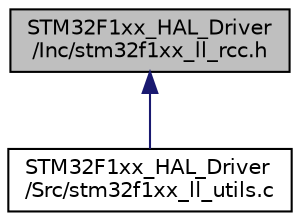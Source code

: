 digraph "STM32F1xx_HAL_Driver/Inc/stm32f1xx_ll_rcc.h"
{
 // LATEX_PDF_SIZE
  edge [fontname="Helvetica",fontsize="10",labelfontname="Helvetica",labelfontsize="10"];
  node [fontname="Helvetica",fontsize="10",shape=record];
  Node1 [label="STM32F1xx_HAL_Driver\l/Inc/stm32f1xx_ll_rcc.h",height=0.2,width=0.4,color="black", fillcolor="grey75", style="filled", fontcolor="black",tooltip="Header file of RCC LL module."];
  Node1 -> Node2 [dir="back",color="midnightblue",fontsize="10",style="solid",fontname="Helvetica"];
  Node2 [label="STM32F1xx_HAL_Driver\l/Src/stm32f1xx_ll_utils.c",height=0.2,width=0.4,color="black", fillcolor="white", style="filled",URL="$stm32f1xx__ll__utils_8c.html",tooltip="UTILS LL module driver."];
}
